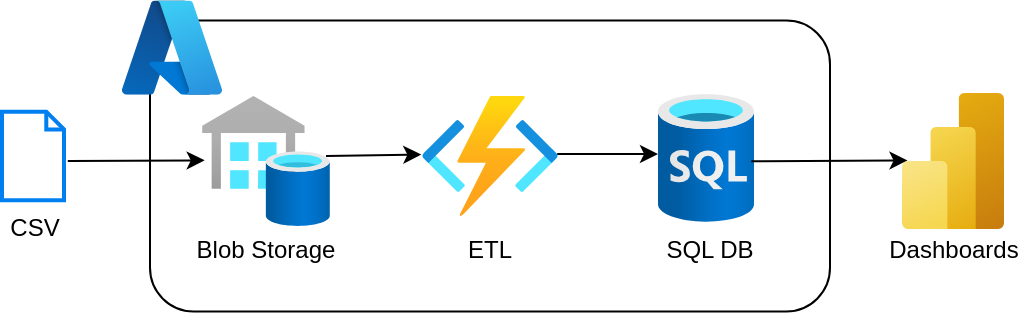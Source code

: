 <mxfile version="24.9.0">
  <diagram name="1 oldal" id="j86jmbt5h4aAgMbPU1DN">
    <mxGraphModel dx="932" dy="527" grid="1" gridSize="10" guides="1" tooltips="1" connect="1" arrows="1" fold="1" page="1" pageScale="1" pageWidth="827" pageHeight="1169" math="0" shadow="0">
      <root>
        <mxCell id="0" />
        <mxCell id="1" parent="0" />
        <mxCell id="IbPxfnIUsPPYPtYqmAaG-10" value="" style="rounded=1;whiteSpace=wrap;html=1;" vertex="1" parent="1">
          <mxGeometry x="174" y="290.25" width="340" height="145.5" as="geometry" />
        </mxCell>
        <mxCell id="IbPxfnIUsPPYPtYqmAaG-1" value="" style="image;aspect=fixed;html=1;points=[];align=center;fontSize=12;image=img/lib/azure2/analytics/Power_BI_Embedded.svg;" vertex="1" parent="1">
          <mxGeometry x="550" y="326.5" width="51" height="68" as="geometry" />
        </mxCell>
        <mxCell id="IbPxfnIUsPPYPtYqmAaG-2" value="" style="image;aspect=fixed;html=1;points=[];align=center;fontSize=12;image=img/lib/azure2/compute/Function_Apps.svg;" vertex="1" parent="1">
          <mxGeometry x="310" y="328" width="68" height="60" as="geometry" />
        </mxCell>
        <mxCell id="IbPxfnIUsPPYPtYqmAaG-3" value="" style="image;aspect=fixed;html=1;points=[];align=center;fontSize=12;image=img/lib/azure2/databases/SQL_Database.svg;" vertex="1" parent="1">
          <mxGeometry x="428" y="327" width="48" height="64" as="geometry" />
        </mxCell>
        <mxCell id="IbPxfnIUsPPYPtYqmAaG-4" value="" style="image;aspect=fixed;html=1;points=[];align=center;fontSize=12;image=img/lib/azure2/databases/Azure_SQL_Server_Stretch_Databases.svg;" vertex="1" parent="1">
          <mxGeometry x="200" y="328" width="64" height="65" as="geometry" />
        </mxCell>
        <mxCell id="IbPxfnIUsPPYPtYqmAaG-5" value="" style="endArrow=classic;html=1;rounded=0;exitX=0.969;exitY=0.462;exitDx=0;exitDy=0;exitPerimeter=0;entryX=-0.005;entryY=0.488;entryDx=0;entryDy=0;entryPerimeter=0;" edge="1" parent="1" source="IbPxfnIUsPPYPtYqmAaG-4" target="IbPxfnIUsPPYPtYqmAaG-2">
          <mxGeometry width="50" height="50" relative="1" as="geometry">
            <mxPoint x="650" y="590" as="sourcePoint" />
            <mxPoint x="280" y="361" as="targetPoint" />
          </mxGeometry>
        </mxCell>
        <mxCell id="IbPxfnIUsPPYPtYqmAaG-6" value="" style="endArrow=classic;html=1;rounded=0;exitX=0.994;exitY=0.483;exitDx=0;exitDy=0;exitPerimeter=0;" edge="1" parent="1" source="IbPxfnIUsPPYPtYqmAaG-2">
          <mxGeometry width="50" height="50" relative="1" as="geometry">
            <mxPoint x="380" y="390" as="sourcePoint" />
            <mxPoint x="428" y="357" as="targetPoint" />
          </mxGeometry>
        </mxCell>
        <mxCell id="IbPxfnIUsPPYPtYqmAaG-7" value="" style="endArrow=classic;html=1;rounded=0;exitX=0.972;exitY=0.525;exitDx=0;exitDy=0;exitPerimeter=0;entryX=0.054;entryY=0.496;entryDx=0;entryDy=0;entryPerimeter=0;" edge="1" parent="1" source="IbPxfnIUsPPYPtYqmAaG-3" target="IbPxfnIUsPPYPtYqmAaG-1">
          <mxGeometry width="50" height="50" relative="1" as="geometry">
            <mxPoint x="368" y="367" as="sourcePoint" />
            <mxPoint x="438" y="367" as="targetPoint" />
          </mxGeometry>
        </mxCell>
        <mxCell id="IbPxfnIUsPPYPtYqmAaG-8" value="CSV" style="html=1;verticalLabelPosition=bottom;align=center;labelBackgroundColor=#ffffff;verticalAlign=top;strokeWidth=2;strokeColor=#0080F0;shadow=0;dashed=0;shape=mxgraph.ios7.icons.document;" vertex="1" parent="1">
          <mxGeometry x="100" y="335.85" width="31" height="44.29" as="geometry" />
        </mxCell>
        <mxCell id="IbPxfnIUsPPYPtYqmAaG-9" value="" style="endArrow=classic;html=1;rounded=0;exitX=1.061;exitY=0.556;exitDx=0;exitDy=0;exitPerimeter=0;entryX=0.021;entryY=0.495;entryDx=0;entryDy=0;entryPerimeter=0;" edge="1" parent="1" source="IbPxfnIUsPPYPtYqmAaG-8" target="IbPxfnIUsPPYPtYqmAaG-4">
          <mxGeometry width="50" height="50" relative="1" as="geometry">
            <mxPoint x="262" y="368" as="sourcePoint" />
            <mxPoint x="320" y="367" as="targetPoint" />
          </mxGeometry>
        </mxCell>
        <mxCell id="IbPxfnIUsPPYPtYqmAaG-11" value="" style="image;aspect=fixed;html=1;points=[];align=center;fontSize=12;image=img/lib/azure2/other/Azure_A.svg;" vertex="1" parent="1">
          <mxGeometry x="160" y="280.25" width="50" height="47.15" as="geometry" />
        </mxCell>
        <UserObject label="Blob Storage" placeholders="1" name="Variable" id="IbPxfnIUsPPYPtYqmAaG-12">
          <mxCell style="text;html=1;strokeColor=none;fillColor=none;align=center;verticalAlign=middle;whiteSpace=wrap;overflow=hidden;" vertex="1" parent="1">
            <mxGeometry x="192" y="394.5" width="80" height="20" as="geometry" />
          </mxCell>
        </UserObject>
        <UserObject label="ETL" placeholders="1" name="Variable" id="IbPxfnIUsPPYPtYqmAaG-13">
          <mxCell style="text;html=1;strokeColor=none;fillColor=none;align=center;verticalAlign=middle;whiteSpace=wrap;overflow=hidden;" vertex="1" parent="1">
            <mxGeometry x="304" y="394.5" width="80" height="20" as="geometry" />
          </mxCell>
        </UserObject>
        <UserObject label="SQL DB" placeholders="1" name="Variable" id="IbPxfnIUsPPYPtYqmAaG-14">
          <mxCell style="text;html=1;strokeColor=none;fillColor=none;align=center;verticalAlign=middle;whiteSpace=wrap;overflow=hidden;" vertex="1" parent="1">
            <mxGeometry x="414" y="394.5" width="80" height="20" as="geometry" />
          </mxCell>
        </UserObject>
        <UserObject label="Dashboards" placeholders="1" name="Variable" id="IbPxfnIUsPPYPtYqmAaG-15">
          <mxCell style="text;html=1;strokeColor=none;fillColor=none;align=center;verticalAlign=middle;whiteSpace=wrap;overflow=hidden;" vertex="1" parent="1">
            <mxGeometry x="535.5" y="394.5" width="80" height="20" as="geometry" />
          </mxCell>
        </UserObject>
      </root>
    </mxGraphModel>
  </diagram>
</mxfile>
